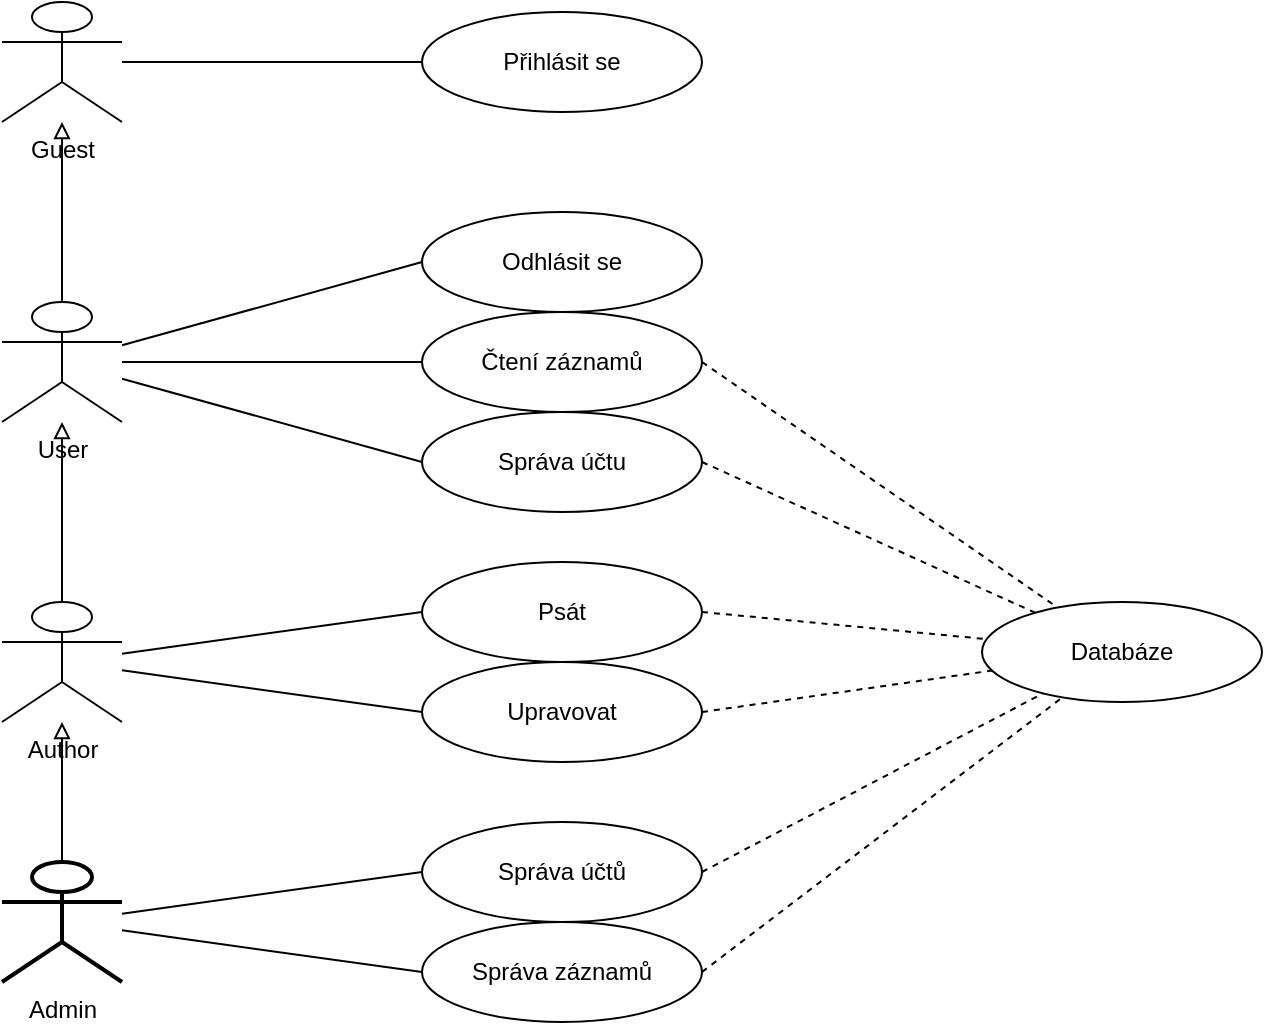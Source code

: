 <mxfile version="20.7.2" type="device" pages="3"><diagram id="jpCcGGQJ03bZTJkrke6i" name="Usecases"><mxGraphModel dx="1050" dy="590" grid="1" gridSize="10" guides="1" tooltips="1" connect="1" arrows="1" fold="1" page="1" pageScale="1" pageWidth="827" pageHeight="1169" math="0" shadow="0"><root><mxCell id="0"/><mxCell id="1" parent="0"/><mxCell id="kP12gKuwvD8cetiCLMX5-19" style="rounded=0;orthogonalLoop=1;jettySize=auto;html=1;entryX=0;entryY=0.5;entryDx=0;entryDy=0;endArrow=none;endFill=0;" parent="1" source="kP12gKuwvD8cetiCLMX5-6" target="kP12gKuwvD8cetiCLMX5-7" edge="1"><mxGeometry relative="1" as="geometry"/></mxCell><mxCell id="kP12gKuwvD8cetiCLMX5-6" value="Guest" style="shape=umlActor;verticalLabelPosition=bottom;verticalAlign=top;html=1;" parent="1" vertex="1"><mxGeometry x="90" y="240" width="60" height="60" as="geometry"/></mxCell><mxCell id="kP12gKuwvD8cetiCLMX5-7" value="Přihlásit se" style="ellipse;whiteSpace=wrap;html=1;" parent="1" vertex="1"><mxGeometry x="300" y="245" width="140" height="50" as="geometry"/></mxCell><mxCell id="kP12gKuwvD8cetiCLMX5-25" style="edgeStyle=none;rounded=0;orthogonalLoop=1;jettySize=auto;html=1;entryX=0;entryY=0.5;entryDx=0;entryDy=0;endArrow=none;endFill=0;" parent="1" source="kP12gKuwvD8cetiCLMX5-21" target="kP12gKuwvD8cetiCLMX5-22" edge="1"><mxGeometry relative="1" as="geometry"/></mxCell><mxCell id="kP12gKuwvD8cetiCLMX5-26" style="edgeStyle=none;rounded=0;orthogonalLoop=1;jettySize=auto;html=1;endArrow=block;endFill=0;" parent="1" source="kP12gKuwvD8cetiCLMX5-21" target="kP12gKuwvD8cetiCLMX5-6" edge="1"><mxGeometry relative="1" as="geometry"/></mxCell><mxCell id="bGdRo18leRilm6j9hi9f-19" style="edgeStyle=none;rounded=0;orthogonalLoop=1;jettySize=auto;html=1;entryX=0;entryY=0.5;entryDx=0;entryDy=0;endArrow=none;endFill=0;" parent="1" source="kP12gKuwvD8cetiCLMX5-21" target="bGdRo18leRilm6j9hi9f-18" edge="1"><mxGeometry relative="1" as="geometry"/></mxCell><mxCell id="bGdRo18leRilm6j9hi9f-24" style="edgeStyle=none;rounded=0;orthogonalLoop=1;jettySize=auto;html=1;entryX=0;entryY=0.5;entryDx=0;entryDy=0;endArrow=none;endFill=0;" parent="1" source="kP12gKuwvD8cetiCLMX5-21" target="bGdRo18leRilm6j9hi9f-20" edge="1"><mxGeometry relative="1" as="geometry"/></mxCell><mxCell id="kP12gKuwvD8cetiCLMX5-21" value="User" style="shape=umlActor;verticalLabelPosition=bottom;verticalAlign=top;html=1;" parent="1" vertex="1"><mxGeometry x="90" y="390" width="60" height="60" as="geometry"/></mxCell><mxCell id="7lwUZP4l0O_jEU4yLnJ1-6" style="edgeStyle=none;rounded=0;orthogonalLoop=1;jettySize=auto;html=1;dashed=1;endArrow=none;endFill=0;exitX=1;exitY=0.5;exitDx=0;exitDy=0;" parent="1" source="kP12gKuwvD8cetiCLMX5-22" target="7lwUZP4l0O_jEU4yLnJ1-1" edge="1"><mxGeometry relative="1" as="geometry"/></mxCell><mxCell id="kP12gKuwvD8cetiCLMX5-22" value="Čtení záznamů" style="ellipse;whiteSpace=wrap;html=1;" parent="1" vertex="1"><mxGeometry x="300" y="395" width="140" height="50" as="geometry"/></mxCell><mxCell id="kP12gKuwvD8cetiCLMX5-29" style="edgeStyle=none;rounded=0;orthogonalLoop=1;jettySize=auto;html=1;entryX=0;entryY=0.5;entryDx=0;entryDy=0;endArrow=none;endFill=0;" parent="1" source="kP12gKuwvD8cetiCLMX5-30" target="kP12gKuwvD8cetiCLMX5-31" edge="1"><mxGeometry relative="1" as="geometry"/></mxCell><mxCell id="kP12gKuwvD8cetiCLMX5-32" style="edgeStyle=none;rounded=0;orthogonalLoop=1;jettySize=auto;html=1;endArrow=block;endFill=0;" parent="1" source="kP12gKuwvD8cetiCLMX5-30" target="kP12gKuwvD8cetiCLMX5-21" edge="1"><mxGeometry relative="1" as="geometry"/></mxCell><mxCell id="bGdRo18leRilm6j9hi9f-28" style="edgeStyle=none;rounded=0;orthogonalLoop=1;jettySize=auto;html=1;entryX=0;entryY=0.5;entryDx=0;entryDy=0;endArrow=none;endFill=0;" parent="1" source="kP12gKuwvD8cetiCLMX5-30" target="bGdRo18leRilm6j9hi9f-25" edge="1"><mxGeometry relative="1" as="geometry"/></mxCell><mxCell id="kP12gKuwvD8cetiCLMX5-30" value="Author" style="shape=umlActor;verticalLabelPosition=bottom;verticalAlign=top;html=1;" parent="1" vertex="1"><mxGeometry x="90" y="540" width="60" height="60" as="geometry"/></mxCell><mxCell id="7lwUZP4l0O_jEU4yLnJ1-8" style="edgeStyle=none;rounded=0;orthogonalLoop=1;jettySize=auto;html=1;dashed=1;endArrow=none;endFill=0;exitX=1;exitY=0.5;exitDx=0;exitDy=0;" parent="1" source="kP12gKuwvD8cetiCLMX5-31" target="7lwUZP4l0O_jEU4yLnJ1-1" edge="1"><mxGeometry relative="1" as="geometry"/></mxCell><mxCell id="kP12gKuwvD8cetiCLMX5-31" value="Psát" style="ellipse;whiteSpace=wrap;html=1;" parent="1" vertex="1"><mxGeometry x="300" y="520" width="140" height="50" as="geometry"/></mxCell><mxCell id="kP12gKuwvD8cetiCLMX5-88" style="edgeStyle=none;rounded=0;orthogonalLoop=1;jettySize=auto;html=1;endArrow=block;endFill=0;startArrow=none;startFill=0;" parent="1" source="kP12gKuwvD8cetiCLMX5-87" target="kP12gKuwvD8cetiCLMX5-30" edge="1"><mxGeometry relative="1" as="geometry"/></mxCell><mxCell id="bGdRo18leRilm6j9hi9f-31" style="edgeStyle=none;rounded=0;orthogonalLoop=1;jettySize=auto;html=1;entryX=0;entryY=0.5;entryDx=0;entryDy=0;endArrow=none;endFill=0;" parent="1" source="kP12gKuwvD8cetiCLMX5-87" target="bGdRo18leRilm6j9hi9f-26" edge="1"><mxGeometry relative="1" as="geometry"/></mxCell><mxCell id="bGdRo18leRilm6j9hi9f-32" style="edgeStyle=none;rounded=0;orthogonalLoop=1;jettySize=auto;html=1;entryX=0;entryY=0.5;entryDx=0;entryDy=0;endArrow=none;endFill=0;" parent="1" source="kP12gKuwvD8cetiCLMX5-87" target="bGdRo18leRilm6j9hi9f-27" edge="1"><mxGeometry relative="1" as="geometry"/></mxCell><mxCell id="kP12gKuwvD8cetiCLMX5-87" value="Admin" style="shape=umlActor;verticalLabelPosition=bottom;verticalAlign=top;html=1;strokeWidth=2;" parent="1" vertex="1"><mxGeometry x="90" y="670" width="60" height="60" as="geometry"/></mxCell><mxCell id="bGdRo18leRilm6j9hi9f-18" value="&lt;div&gt;Odhlásit se&lt;br&gt;&lt;/div&gt;" style="ellipse;whiteSpace=wrap;html=1;" parent="1" vertex="1"><mxGeometry x="300" y="345" width="140" height="50" as="geometry"/></mxCell><mxCell id="7lwUZP4l0O_jEU4yLnJ1-7" style="edgeStyle=none;rounded=0;orthogonalLoop=1;jettySize=auto;html=1;dashed=1;endArrow=none;endFill=0;exitX=1;exitY=0.5;exitDx=0;exitDy=0;" parent="1" source="bGdRo18leRilm6j9hi9f-20" target="7lwUZP4l0O_jEU4yLnJ1-1" edge="1"><mxGeometry relative="1" as="geometry"/></mxCell><mxCell id="bGdRo18leRilm6j9hi9f-20" value="&lt;div&gt;Správa účtu&lt;/div&gt;" style="ellipse;whiteSpace=wrap;html=1;" parent="1" vertex="1"><mxGeometry x="300" y="445" width="140" height="50" as="geometry"/></mxCell><mxCell id="7lwUZP4l0O_jEU4yLnJ1-9" style="edgeStyle=none;rounded=0;orthogonalLoop=1;jettySize=auto;html=1;dashed=1;endArrow=none;endFill=0;exitX=1;exitY=0.5;exitDx=0;exitDy=0;" parent="1" source="bGdRo18leRilm6j9hi9f-25" target="7lwUZP4l0O_jEU4yLnJ1-1" edge="1"><mxGeometry relative="1" as="geometry"/></mxCell><mxCell id="bGdRo18leRilm6j9hi9f-25" value="Upravovat" style="ellipse;whiteSpace=wrap;html=1;" parent="1" vertex="1"><mxGeometry x="300" y="570" width="140" height="50" as="geometry"/></mxCell><mxCell id="7lwUZP4l0O_jEU4yLnJ1-10" style="edgeStyle=none;rounded=0;orthogonalLoop=1;jettySize=auto;html=1;dashed=1;endArrow=none;endFill=0;exitX=1;exitY=0.5;exitDx=0;exitDy=0;" parent="1" source="bGdRo18leRilm6j9hi9f-26" target="7lwUZP4l0O_jEU4yLnJ1-1" edge="1"><mxGeometry relative="1" as="geometry"/></mxCell><mxCell id="bGdRo18leRilm6j9hi9f-26" value="Správa účtů" style="ellipse;whiteSpace=wrap;html=1;" parent="1" vertex="1"><mxGeometry x="300" y="650" width="140" height="50" as="geometry"/></mxCell><mxCell id="7lwUZP4l0O_jEU4yLnJ1-11" style="edgeStyle=none;rounded=0;orthogonalLoop=1;jettySize=auto;html=1;dashed=1;endArrow=none;endFill=0;exitX=1;exitY=0.5;exitDx=0;exitDy=0;" parent="1" source="bGdRo18leRilm6j9hi9f-27" target="7lwUZP4l0O_jEU4yLnJ1-1" edge="1"><mxGeometry relative="1" as="geometry"/></mxCell><mxCell id="bGdRo18leRilm6j9hi9f-27" value="Správa záznamů" style="ellipse;whiteSpace=wrap;html=1;" parent="1" vertex="1"><mxGeometry x="300" y="700" width="140" height="50" as="geometry"/></mxCell><mxCell id="7lwUZP4l0O_jEU4yLnJ1-1" value="&lt;div&gt;Databáze&lt;/div&gt;" style="ellipse;whiteSpace=wrap;html=1;" parent="1" vertex="1"><mxGeometry x="580" y="540" width="140" height="50" as="geometry"/></mxCell></root></mxGraphModel></diagram><diagram id="eERroSIEtQmXo5W9x9GV" name="Classes"><mxGraphModel dx="1235" dy="1863" grid="1" gridSize="10" guides="1" tooltips="1" connect="1" arrows="1" fold="1" page="1" pageScale="1" pageWidth="827" pageHeight="1169" math="0" shadow="0"><root><mxCell id="0"/><mxCell id="1" parent="0"/><mxCell id="mupzjYhVKQQgN4ch3c1v-5" value="Console" style="shape=umlFrame;whiteSpace=wrap;html=1;" parent="1" vertex="1"><mxGeometry x="1060" y="-1150" width="935" height="770" as="geometry"/></mxCell><mxCell id="mupzjYhVKQQgN4ch3c1v-4" value="Core" style="shape=umlFrame;whiteSpace=wrap;html=1;" parent="1" vertex="1"><mxGeometry x="30" y="-1150" width="945" height="850" as="geometry"/></mxCell><mxCell id="nYc9WC7Q9c8SzPAXqe69-1" value="Record" style="swimlane;fontStyle=1;align=center;verticalAlign=top;childLayout=stackLayout;horizontal=1;startSize=26;horizontalStack=0;resizeParent=1;resizeParentMax=0;resizeLast=0;collapsible=1;marginBottom=0;" parent="1" vertex="1"><mxGeometry x="475" y="-1050" width="230" height="144" as="geometry"/></mxCell><mxCell id="nYc9WC7Q9c8SzPAXqe69-2" value="+ string Content&#10;+ string Title&#10;+ DateTime Created&#10;+ DateTime Edited&#10;+ User Author" style="text;strokeColor=none;fillColor=none;align=left;verticalAlign=top;spacingLeft=4;spacingRight=4;overflow=hidden;rotatable=0;points=[[0,0.5],[1,0.5]];portConstraint=eastwest;" parent="nYc9WC7Q9c8SzPAXqe69-1" vertex="1"><mxGeometry y="26" width="230" height="84" as="geometry"/></mxCell><mxCell id="nYc9WC7Q9c8SzPAXqe69-3" value="" style="line;strokeWidth=1;fillColor=none;align=left;verticalAlign=middle;spacingTop=-1;spacingLeft=3;spacingRight=3;rotatable=0;labelPosition=right;points=[];portConstraint=eastwest;strokeColor=inherit;" parent="nYc9WC7Q9c8SzPAXqe69-1" vertex="1"><mxGeometry y="110" width="230" height="8" as="geometry"/></mxCell><mxCell id="nYc9WC7Q9c8SzPAXqe69-4" value="+ void Edit(string obsah, string nadpis)" style="text;strokeColor=none;fillColor=none;align=left;verticalAlign=top;spacingLeft=4;spacingRight=4;overflow=hidden;rotatable=0;points=[[0,0.5],[1,0.5]];portConstraint=eastwest;" parent="nYc9WC7Q9c8SzPAXqe69-1" vertex="1"><mxGeometry y="118" width="230" height="26" as="geometry"/></mxCell><mxCell id="nYc9WC7Q9c8SzPAXqe69-5" style="edgeStyle=orthogonalEdgeStyle;rounded=0;orthogonalLoop=1;jettySize=auto;html=1;dashed=1;endArrow=open;endFill=0;" parent="1" source="nYc9WC7Q9c8SzPAXqe69-6" target="nYc9WC7Q9c8SzPAXqe69-22" edge="1"><mxGeometry relative="1" as="geometry"/></mxCell><mxCell id="nYc9WC7Q9c8SzPAXqe69-6" value="Driver" style="swimlane;fontStyle=1;align=center;verticalAlign=top;childLayout=stackLayout;horizontal=1;startSize=26;horizontalStack=0;resizeParent=1;resizeParentMax=0;resizeLast=0;collapsible=1;marginBottom=0;" parent="1" vertex="1"><mxGeometry x="170" y="-580" width="300" height="220" as="geometry"/></mxCell><mxCell id="nYc9WC7Q9c8SzPAXqe69-7" value="+ Storage Storage&#10;+ User LoggedinUser" style="text;strokeColor=none;fillColor=none;align=left;verticalAlign=top;spacingLeft=4;spacingRight=4;overflow=hidden;rotatable=0;points=[[0,0.5],[1,0.5]];portConstraint=eastwest;" parent="nYc9WC7Q9c8SzPAXqe69-6" vertex="1"><mxGeometry y="26" width="300" height="44" as="geometry"/></mxCell><mxCell id="nYc9WC7Q9c8SzPAXqe69-8" value="" style="line;strokeWidth=1;fillColor=none;align=left;verticalAlign=middle;spacingTop=-1;spacingLeft=3;spacingRight=3;rotatable=0;labelPosition=right;points=[];portConstraint=eastwest;strokeColor=inherit;" parent="nYc9WC7Q9c8SzPAXqe69-6" vertex="1"><mxGeometry y="70" width="300" height="8" as="geometry"/></mxCell><mxCell id="nYc9WC7Q9c8SzPAXqe69-9" value="+ void Run()&#10;+ bool Login(string, string)&#10;+ void Logout()&#10;+ Record CreateRecord(string, string)&#10;+ void RemoveRecord(Record)&#10;+ void UpdateRecord(Record, string, string)&#10;+ User CreateUser(string, string, UserType)&#10;+ void RemoveUser(User)&#10;+ void UpdateUser(User, UserType, string, string)" style="text;strokeColor=none;fillColor=none;align=left;verticalAlign=top;spacingLeft=4;spacingRight=4;overflow=hidden;rotatable=0;points=[[0,0.5],[1,0.5]];portConstraint=eastwest;" parent="nYc9WC7Q9c8SzPAXqe69-6" vertex="1"><mxGeometry y="78" width="300" height="142" as="geometry"/></mxCell><mxCell id="nYc9WC7Q9c8SzPAXqe69-10" style="edgeStyle=orthogonalEdgeStyle;rounded=0;orthogonalLoop=1;jettySize=auto;html=1;endArrow=block;endFill=0;" parent="1" source="nYc9WC7Q9c8SzPAXqe69-11" target="nYc9WC7Q9c8SzPAXqe69-6" edge="1"><mxGeometry relative="1" as="geometry"><Array as="points"><mxPoint x="1090" y="-465"/></Array></mxGeometry></mxCell><mxCell id="mupzjYhVKQQgN4ch3c1v-16" style="edgeStyle=orthogonalEdgeStyle;rounded=0;orthogonalLoop=1;jettySize=auto;html=1;dashed=1;endArrow=open;endFill=0;" parent="1" source="nYc9WC7Q9c8SzPAXqe69-11" target="mupzjYhVKQQgN4ch3c1v-12" edge="1"><mxGeometry relative="1" as="geometry"/></mxCell><mxCell id="nYc9WC7Q9c8SzPAXqe69-11" value="ConsoleDriver" style="swimlane;fontStyle=1;align=center;verticalAlign=top;childLayout=stackLayout;horizontal=1;startSize=26;horizontalStack=0;resizeParent=1;resizeParentMax=0;resizeLast=0;collapsible=1;marginBottom=0;" parent="1" vertex="1"><mxGeometry x="1120" y="-1061" width="160" height="90" as="geometry"/></mxCell><mxCell id="nYc9WC7Q9c8SzPAXqe69-12" value="+ Screen CurentScreen" style="text;strokeColor=none;fillColor=none;align=left;verticalAlign=top;spacingLeft=4;spacingRight=4;overflow=hidden;rotatable=0;points=[[0,0.5],[1,0.5]];portConstraint=eastwest;" parent="nYc9WC7Q9c8SzPAXqe69-11" vertex="1"><mxGeometry y="26" width="160" height="26" as="geometry"/></mxCell><mxCell id="nYc9WC7Q9c8SzPAXqe69-13" value="" style="line;strokeWidth=1;fillColor=none;align=left;verticalAlign=middle;spacingTop=-1;spacingLeft=3;spacingRight=3;rotatable=0;labelPosition=right;points=[];portConstraint=eastwest;strokeColor=inherit;" parent="nYc9WC7Q9c8SzPAXqe69-11" vertex="1"><mxGeometry y="52" width="160" height="8" as="geometry"/></mxCell><mxCell id="nYc9WC7Q9c8SzPAXqe69-14" value="+ void Run()" style="text;strokeColor=none;fillColor=none;align=left;verticalAlign=top;spacingLeft=4;spacingRight=4;overflow=hidden;rotatable=0;points=[[0,0.5],[1,0.5]];portConstraint=eastwest;" parent="nYc9WC7Q9c8SzPAXqe69-11" vertex="1"><mxGeometry y="60" width="160" height="30" as="geometry"/></mxCell><mxCell id="nYc9WC7Q9c8SzPAXqe69-15" style="edgeStyle=orthogonalEdgeStyle;rounded=0;orthogonalLoop=1;jettySize=auto;html=1;dashed=1;endArrow=open;endFill=0;" parent="1" source="nYc9WC7Q9c8SzPAXqe69-16" target="nYc9WC7Q9c8SzPAXqe69-31" edge="1"><mxGeometry relative="1" as="geometry"/></mxCell><mxCell id="nYc9WC7Q9c8SzPAXqe69-16" value="User" style="swimlane;fontStyle=1;align=center;verticalAlign=top;childLayout=stackLayout;horizontal=1;startSize=26;horizontalStack=0;resizeParent=1;resizeParentMax=0;resizeLast=0;collapsible=1;marginBottom=0;" parent="1" vertex="1"><mxGeometry x="265" y="-1039" width="160" height="114" as="geometry"/></mxCell><mxCell id="nYc9WC7Q9c8SzPAXqe69-17" value="+ UserType Type&#10;+ string Username&#10;+ string Password" style="text;strokeColor=none;fillColor=none;align=left;verticalAlign=top;spacingLeft=4;spacingRight=4;overflow=hidden;rotatable=0;points=[[0,0.5],[1,0.5]];portConstraint=eastwest;" parent="nYc9WC7Q9c8SzPAXqe69-16" vertex="1"><mxGeometry y="26" width="160" height="54" as="geometry"/></mxCell><mxCell id="nYc9WC7Q9c8SzPAXqe69-18" value="" style="line;strokeWidth=1;fillColor=none;align=left;verticalAlign=middle;spacingTop=-1;spacingLeft=3;spacingRight=3;rotatable=0;labelPosition=right;points=[];portConstraint=eastwest;strokeColor=inherit;" parent="nYc9WC7Q9c8SzPAXqe69-16" vertex="1"><mxGeometry y="80" width="160" height="8" as="geometry"/></mxCell><mxCell id="nYc9WC7Q9c8SzPAXqe69-19" value="+ asd" style="text;strokeColor=none;fillColor=none;align=left;verticalAlign=top;spacingLeft=4;spacingRight=4;overflow=hidden;rotatable=0;points=[[0,0.5],[1,0.5]];portConstraint=eastwest;" parent="nYc9WC7Q9c8SzPAXqe69-16" vertex="1"><mxGeometry y="88" width="160" height="26" as="geometry"/></mxCell><mxCell id="nYc9WC7Q9c8SzPAXqe69-20" style="edgeStyle=orthogonalEdgeStyle;rounded=0;orthogonalLoop=1;jettySize=auto;html=1;endArrow=open;endFill=0;dashed=1;" parent="1" source="nYc9WC7Q9c8SzPAXqe69-22" target="nYc9WC7Q9c8SzPAXqe69-16" edge="1"><mxGeometry relative="1" as="geometry"/></mxCell><mxCell id="nYc9WC7Q9c8SzPAXqe69-21" style="edgeStyle=orthogonalEdgeStyle;rounded=0;orthogonalLoop=1;jettySize=auto;html=1;dashed=1;endArrow=open;endFill=0;" parent="1" source="nYc9WC7Q9c8SzPAXqe69-22" target="nYc9WC7Q9c8SzPAXqe69-1" edge="1"><mxGeometry relative="1" as="geometry"/></mxCell><mxCell id="nYc9WC7Q9c8SzPAXqe69-22" value="Storage" style="swimlane;fontStyle=1;align=center;verticalAlign=top;childLayout=stackLayout;horizontal=1;startSize=26;horizontalStack=0;resizeParent=1;resizeParentMax=0;resizeLast=0;collapsible=1;marginBottom=0;" parent="1" vertex="1"><mxGeometry x="465" y="-860" width="250" height="210" as="geometry"/></mxCell><mxCell id="nYc9WC7Q9c8SzPAXqe69-23" value="+ ReadOnlyCollection&lt;User&gt; Users&#10;+ ReadOnlyCollection&lt;Record&gt; Records&#10;- List&lt;Users&gt; users&#10;- List&lt;Record&gt; records" style="text;strokeColor=none;fillColor=none;align=left;verticalAlign=top;spacingLeft=4;spacingRight=4;overflow=hidden;rotatable=0;points=[[0,0.5],[1,0.5]];portConstraint=eastwest;" parent="nYc9WC7Q9c8SzPAXqe69-22" vertex="1"><mxGeometry y="26" width="250" height="64" as="geometry"/></mxCell><mxCell id="nYc9WC7Q9c8SzPAXqe69-24" value="" style="line;strokeWidth=1;fillColor=none;align=left;verticalAlign=middle;spacingTop=-1;spacingLeft=3;spacingRight=3;rotatable=0;labelPosition=right;points=[];portConstraint=eastwest;strokeColor=inherit;" parent="nYc9WC7Q9c8SzPAXqe69-22" vertex="1"><mxGeometry y="90" width="250" height="8" as="geometry"/></mxCell><mxCell id="nYc9WC7Q9c8SzPAXqe69-25" value="+ void AddRecord(Record)&#10;+ void RemoveRecord(Record)&#10;+ void AddUser(User)&#10;+ void RemoveUser(User)&#10;+ void Save()&#10;+ void Load()" style="text;strokeColor=none;fillColor=none;align=left;verticalAlign=top;spacingLeft=4;spacingRight=4;overflow=hidden;rotatable=0;points=[[0,0.5],[1,0.5]];portConstraint=eastwest;" parent="nYc9WC7Q9c8SzPAXqe69-22" vertex="1"><mxGeometry y="98" width="250" height="112" as="geometry"/></mxCell><mxCell id="nYc9WC7Q9c8SzPAXqe69-26" style="edgeStyle=orthogonalEdgeStyle;rounded=0;orthogonalLoop=1;jettySize=auto;html=1;endArrow=block;endFill=0;" parent="1" source="nYc9WC7Q9c8SzPAXqe69-27" target="nYc9WC7Q9c8SzPAXqe69-22" edge="1"><mxGeometry relative="1" as="geometry"/></mxCell><mxCell id="nYc9WC7Q9c8SzPAXqe69-27" value="FileSystemStorage" style="swimlane;fontStyle=1;align=center;verticalAlign=top;childLayout=stackLayout;horizontal=1;startSize=26;horizontalStack=0;resizeParent=1;resizeParentMax=0;resizeLast=0;collapsible=1;marginBottom=0;" parent="1" vertex="1"><mxGeometry x="780" y="-805" width="160" height="100" as="geometry"/></mxCell><mxCell id="nYc9WC7Q9c8SzPAXqe69-28" value="+ string Directory" style="text;strokeColor=none;fillColor=none;align=left;verticalAlign=top;spacingLeft=4;spacingRight=4;overflow=hidden;rotatable=0;points=[[0,0.5],[1,0.5]];portConstraint=eastwest;" parent="nYc9WC7Q9c8SzPAXqe69-27" vertex="1"><mxGeometry y="26" width="160" height="26" as="geometry"/></mxCell><mxCell id="nYc9WC7Q9c8SzPAXqe69-29" value="" style="line;strokeWidth=1;fillColor=none;align=left;verticalAlign=middle;spacingTop=-1;spacingLeft=3;spacingRight=3;rotatable=0;labelPosition=right;points=[];portConstraint=eastwest;strokeColor=inherit;" parent="nYc9WC7Q9c8SzPAXqe69-27" vertex="1"><mxGeometry y="52" width="160" height="8" as="geometry"/></mxCell><mxCell id="nYc9WC7Q9c8SzPAXqe69-30" value="+ void Save()&#10;+ void Load()" style="text;strokeColor=none;fillColor=none;align=left;verticalAlign=top;spacingLeft=4;spacingRight=4;overflow=hidden;rotatable=0;points=[[0,0.5],[1,0.5]];portConstraint=eastwest;" parent="nYc9WC7Q9c8SzPAXqe69-27" vertex="1"><mxGeometry y="60" width="160" height="40" as="geometry"/></mxCell><mxCell id="nYc9WC7Q9c8SzPAXqe69-31" value="«enum»&amp;nbsp;&lt;b style=&quot;border-color: var(--border-color);&quot;&gt;UserType&lt;/b&gt;" style="html=1;" parent="1" vertex="1"><mxGeometry x="70" y="-1106" width="145" height="60" as="geometry"/></mxCell><mxCell id="nYc9WC7Q9c8SzPAXqe69-32" style="edgeStyle=orthogonalEdgeStyle;rounded=0;orthogonalLoop=1;jettySize=auto;html=1;dashed=1;endArrow=open;endFill=0;" parent="1" source="nYc9WC7Q9c8SzPAXqe69-2" target="nYc9WC7Q9c8SzPAXqe69-16" edge="1"><mxGeometry relative="1" as="geometry"/></mxCell><mxCell id="mupzjYhVKQQgN4ch3c1v-12" value="Screen" style="swimlane;fontStyle=1;align=center;verticalAlign=top;childLayout=stackLayout;horizontal=1;startSize=26;horizontalStack=0;resizeParent=1;resizeParentMax=0;resizeLast=0;collapsible=1;marginBottom=0;" parent="1" vertex="1"><mxGeometry x="1330" y="-1046" width="160" height="60" as="geometry"/></mxCell><mxCell id="mupzjYhVKQQgN4ch3c1v-14" value="" style="line;strokeWidth=1;fillColor=none;align=left;verticalAlign=middle;spacingTop=-1;spacingLeft=3;spacingRight=3;rotatable=0;labelPosition=right;points=[];portConstraint=eastwest;strokeColor=inherit;" parent="mupzjYhVKQQgN4ch3c1v-12" vertex="1"><mxGeometry y="26" width="160" height="8" as="geometry"/></mxCell><mxCell id="mupzjYhVKQQgN4ch3c1v-15" value="+ Draw()" style="text;strokeColor=none;fillColor=none;align=left;verticalAlign=top;spacingLeft=4;spacingRight=4;overflow=hidden;rotatable=0;points=[[0,0.5],[1,0.5]];portConstraint=eastwest;" parent="mupzjYhVKQQgN4ch3c1v-12" vertex="1"><mxGeometry y="34" width="160" height="26" as="geometry"/></mxCell><mxCell id="mupzjYhVKQQgN4ch3c1v-41" style="edgeStyle=orthogonalEdgeStyle;rounded=0;orthogonalLoop=1;jettySize=auto;html=1;endArrow=block;endFill=0;" parent="1" source="mupzjYhVKQQgN4ch3c1v-17" target="mupzjYhVKQQgN4ch3c1v-12" edge="1"><mxGeometry relative="1" as="geometry"/></mxCell><mxCell id="mupzjYhVKQQgN4ch3c1v-17" value="ListUsersScreen" style="swimlane;fontStyle=1;align=center;verticalAlign=top;childLayout=stackLayout;horizontal=1;startSize=26;horizontalStack=0;resizeParent=1;resizeParentMax=0;resizeLast=0;collapsible=1;marginBottom=0;" parent="1" vertex="1"><mxGeometry x="1560" y="-892" width="160" height="34" as="geometry"/></mxCell><mxCell id="mupzjYhVKQQgN4ch3c1v-19" value="" style="line;strokeWidth=1;fillColor=none;align=left;verticalAlign=middle;spacingTop=-1;spacingLeft=3;spacingRight=3;rotatable=0;labelPosition=right;points=[];portConstraint=eastwest;strokeColor=inherit;" parent="mupzjYhVKQQgN4ch3c1v-17" vertex="1"><mxGeometry y="26" width="160" height="8" as="geometry"/></mxCell><mxCell id="mupzjYhVKQQgN4ch3c1v-43" style="edgeStyle=orthogonalEdgeStyle;rounded=0;orthogonalLoop=1;jettySize=auto;html=1;endArrow=block;endFill=0;" parent="1" source="mupzjYhVKQQgN4ch3c1v-23" target="mupzjYhVKQQgN4ch3c1v-12" edge="1"><mxGeometry relative="1" as="geometry"/></mxCell><mxCell id="mupzjYhVKQQgN4ch3c1v-23" value="AddUserScreen" style="swimlane;fontStyle=1;align=center;verticalAlign=top;childLayout=stackLayout;horizontal=1;startSize=26;horizontalStack=0;resizeParent=1;resizeParentMax=0;resizeLast=0;collapsible=1;marginBottom=0;" parent="1" vertex="1"><mxGeometry x="1560" y="-808" width="160" height="34" as="geometry"/></mxCell><mxCell id="mupzjYhVKQQgN4ch3c1v-24" value="" style="line;strokeWidth=1;fillColor=none;align=left;verticalAlign=middle;spacingTop=-1;spacingLeft=3;spacingRight=3;rotatable=0;labelPosition=right;points=[];portConstraint=eastwest;strokeColor=inherit;" parent="mupzjYhVKQQgN4ch3c1v-23" vertex="1"><mxGeometry y="26" width="160" height="8" as="geometry"/></mxCell><mxCell id="mupzjYhVKQQgN4ch3c1v-44" style="edgeStyle=orthogonalEdgeStyle;rounded=0;orthogonalLoop=1;jettySize=auto;html=1;endArrow=block;endFill=0;" parent="1" source="mupzjYhVKQQgN4ch3c1v-25" target="mupzjYhVKQQgN4ch3c1v-12" edge="1"><mxGeometry relative="1" as="geometry"/></mxCell><mxCell id="mupzjYhVKQQgN4ch3c1v-25" value="RemoveUserScreen" style="swimlane;fontStyle=1;align=center;verticalAlign=top;childLayout=stackLayout;horizontal=1;startSize=26;horizontalStack=0;resizeParent=1;resizeParentMax=0;resizeLast=0;collapsible=1;marginBottom=0;" parent="1" vertex="1"><mxGeometry x="1560" y="-763" width="160" height="34" as="geometry"/></mxCell><mxCell id="mupzjYhVKQQgN4ch3c1v-26" value="" style="line;strokeWidth=1;fillColor=none;align=left;verticalAlign=middle;spacingTop=-1;spacingLeft=3;spacingRight=3;rotatable=0;labelPosition=right;points=[];portConstraint=eastwest;strokeColor=inherit;" parent="mupzjYhVKQQgN4ch3c1v-25" vertex="1"><mxGeometry y="26" width="160" height="8" as="geometry"/></mxCell><mxCell id="mupzjYhVKQQgN4ch3c1v-42" style="edgeStyle=orthogonalEdgeStyle;rounded=0;orthogonalLoop=1;jettySize=auto;html=1;endArrow=block;endFill=0;" parent="1" source="mupzjYhVKQQgN4ch3c1v-21" target="mupzjYhVKQQgN4ch3c1v-12" edge="1"><mxGeometry relative="1" as="geometry"/></mxCell><mxCell id="mupzjYhVKQQgN4ch3c1v-21" value="ListRecordsScreen" style="swimlane;fontStyle=1;align=center;verticalAlign=top;childLayout=stackLayout;horizontal=1;startSize=26;horizontalStack=0;resizeParent=1;resizeParentMax=0;resizeLast=0;collapsible=1;marginBottom=0;" parent="1" vertex="1"><mxGeometry x="1560" y="-850" width="160" height="34" as="geometry"/></mxCell><mxCell id="mupzjYhVKQQgN4ch3c1v-22" value="" style="line;strokeWidth=1;fillColor=none;align=left;verticalAlign=middle;spacingTop=-1;spacingLeft=3;spacingRight=3;rotatable=0;labelPosition=right;points=[];portConstraint=eastwest;strokeColor=inherit;" parent="mupzjYhVKQQgN4ch3c1v-21" vertex="1"><mxGeometry y="26" width="160" height="8" as="geometry"/></mxCell><mxCell id="mupzjYhVKQQgN4ch3c1v-45" style="edgeStyle=orthogonalEdgeStyle;rounded=0;orthogonalLoop=1;jettySize=auto;html=1;endArrow=block;endFill=0;" parent="1" source="mupzjYhVKQQgN4ch3c1v-27" target="mupzjYhVKQQgN4ch3c1v-12" edge="1"><mxGeometry relative="1" as="geometry"/></mxCell><mxCell id="mupzjYhVKQQgN4ch3c1v-27" value="EditUserScreen" style="swimlane;fontStyle=1;align=center;verticalAlign=top;childLayout=stackLayout;horizontal=1;startSize=26;horizontalStack=0;resizeParent=1;resizeParentMax=0;resizeLast=0;collapsible=1;marginBottom=0;" parent="1" vertex="1"><mxGeometry x="1560" y="-717" width="160" height="34" as="geometry"/></mxCell><mxCell id="mupzjYhVKQQgN4ch3c1v-28" value="" style="line;strokeWidth=1;fillColor=none;align=left;verticalAlign=middle;spacingTop=-1;spacingLeft=3;spacingRight=3;rotatable=0;labelPosition=right;points=[];portConstraint=eastwest;strokeColor=inherit;" parent="mupzjYhVKQQgN4ch3c1v-27" vertex="1"><mxGeometry y="26" width="160" height="8" as="geometry"/></mxCell><mxCell id="mupzjYhVKQQgN4ch3c1v-46" style="edgeStyle=orthogonalEdgeStyle;rounded=0;orthogonalLoop=1;jettySize=auto;html=1;endArrow=block;endFill=0;" parent="1" source="mupzjYhVKQQgN4ch3c1v-29" target="mupzjYhVKQQgN4ch3c1v-12" edge="1"><mxGeometry relative="1" as="geometry"/></mxCell><mxCell id="mupzjYhVKQQgN4ch3c1v-29" value="AddRecordScreen" style="swimlane;fontStyle=1;align=center;verticalAlign=top;childLayout=stackLayout;horizontal=1;startSize=26;horizontalStack=0;resizeParent=1;resizeParentMax=0;resizeLast=0;collapsible=1;marginBottom=0;" parent="1" vertex="1"><mxGeometry x="1560" y="-678" width="160" height="34" as="geometry"/></mxCell><mxCell id="mupzjYhVKQQgN4ch3c1v-30" value="" style="line;strokeWidth=1;fillColor=none;align=left;verticalAlign=middle;spacingTop=-1;spacingLeft=3;spacingRight=3;rotatable=0;labelPosition=right;points=[];portConstraint=eastwest;strokeColor=inherit;" parent="mupzjYhVKQQgN4ch3c1v-29" vertex="1"><mxGeometry y="26" width="160" height="8" as="geometry"/></mxCell><mxCell id="mupzjYhVKQQgN4ch3c1v-47" style="edgeStyle=orthogonalEdgeStyle;rounded=0;orthogonalLoop=1;jettySize=auto;html=1;endArrow=block;endFill=0;" parent="1" source="mupzjYhVKQQgN4ch3c1v-31" target="mupzjYhVKQQgN4ch3c1v-12" edge="1"><mxGeometry relative="1" as="geometry"/></mxCell><mxCell id="mupzjYhVKQQgN4ch3c1v-31" value="RemoveRecordScreen" style="swimlane;fontStyle=1;align=center;verticalAlign=top;childLayout=stackLayout;horizontal=1;startSize=26;horizontalStack=0;resizeParent=1;resizeParentMax=0;resizeLast=0;collapsible=1;marginBottom=0;" parent="1" vertex="1"><mxGeometry x="1560" y="-633" width="160" height="34" as="geometry"/></mxCell><mxCell id="mupzjYhVKQQgN4ch3c1v-32" value="" style="line;strokeWidth=1;fillColor=none;align=left;verticalAlign=middle;spacingTop=-1;spacingLeft=3;spacingRight=3;rotatable=0;labelPosition=right;points=[];portConstraint=eastwest;strokeColor=inherit;" parent="mupzjYhVKQQgN4ch3c1v-31" vertex="1"><mxGeometry y="26" width="160" height="8" as="geometry"/></mxCell><mxCell id="mupzjYhVKQQgN4ch3c1v-48" style="edgeStyle=orthogonalEdgeStyle;rounded=0;orthogonalLoop=1;jettySize=auto;html=1;endArrow=block;endFill=0;" parent="1" source="mupzjYhVKQQgN4ch3c1v-33" target="mupzjYhVKQQgN4ch3c1v-12" edge="1"><mxGeometry relative="1" as="geometry"/></mxCell><mxCell id="mupzjYhVKQQgN4ch3c1v-33" value="EditRecordScreen" style="swimlane;fontStyle=1;align=center;verticalAlign=top;childLayout=stackLayout;horizontal=1;startSize=26;horizontalStack=0;resizeParent=1;resizeParentMax=0;resizeLast=0;collapsible=1;marginBottom=0;" parent="1" vertex="1"><mxGeometry x="1560" y="-587" width="160" height="34" as="geometry"/></mxCell><mxCell id="mupzjYhVKQQgN4ch3c1v-34" value="" style="line;strokeWidth=1;fillColor=none;align=left;verticalAlign=middle;spacingTop=-1;spacingLeft=3;spacingRight=3;rotatable=0;labelPosition=right;points=[];portConstraint=eastwest;strokeColor=inherit;" parent="mupzjYhVKQQgN4ch3c1v-33" vertex="1"><mxGeometry y="26" width="160" height="8" as="geometry"/></mxCell><mxCell id="mupzjYhVKQQgN4ch3c1v-49" style="edgeStyle=orthogonalEdgeStyle;rounded=0;orthogonalLoop=1;jettySize=auto;html=1;endArrow=block;endFill=0;" parent="1" source="mupzjYhVKQQgN4ch3c1v-36" target="mupzjYhVKQQgN4ch3c1v-12" edge="1"><mxGeometry relative="1" as="geometry"/></mxCell><mxCell id="mupzjYhVKQQgN4ch3c1v-36" value="ShowUserScreen" style="swimlane;fontStyle=1;align=center;verticalAlign=top;childLayout=stackLayout;horizontal=1;startSize=26;horizontalStack=0;resizeParent=1;resizeParentMax=0;resizeLast=0;collapsible=1;marginBottom=0;" parent="1" vertex="1"><mxGeometry x="1560" y="-540" width="160" height="34" as="geometry"/></mxCell><mxCell id="mupzjYhVKQQgN4ch3c1v-37" value="" style="line;strokeWidth=1;fillColor=none;align=left;verticalAlign=middle;spacingTop=-1;spacingLeft=3;spacingRight=3;rotatable=0;labelPosition=right;points=[];portConstraint=eastwest;strokeColor=inherit;" parent="mupzjYhVKQQgN4ch3c1v-36" vertex="1"><mxGeometry y="26" width="160" height="8" as="geometry"/></mxCell><mxCell id="mupzjYhVKQQgN4ch3c1v-50" style="edgeStyle=orthogonalEdgeStyle;rounded=0;orthogonalLoop=1;jettySize=auto;html=1;endArrow=block;endFill=0;" parent="1" source="mupzjYhVKQQgN4ch3c1v-38" target="mupzjYhVKQQgN4ch3c1v-12" edge="1"><mxGeometry relative="1" as="geometry"/></mxCell><mxCell id="mupzjYhVKQQgN4ch3c1v-38" value="ShowRecordScreen" style="swimlane;fontStyle=1;align=center;verticalAlign=top;childLayout=stackLayout;horizontal=1;startSize=26;horizontalStack=0;resizeParent=1;resizeParentMax=0;resizeLast=0;collapsible=1;marginBottom=0;" parent="1" vertex="1"><mxGeometry x="1560" y="-497" width="160" height="34" as="geometry"/></mxCell><mxCell id="mupzjYhVKQQgN4ch3c1v-39" value="" style="line;strokeWidth=1;fillColor=none;align=left;verticalAlign=middle;spacingTop=-1;spacingLeft=3;spacingRight=3;rotatable=0;labelPosition=right;points=[];portConstraint=eastwest;strokeColor=inherit;" parent="mupzjYhVKQQgN4ch3c1v-38" vertex="1"><mxGeometry y="26" width="160" height="8" as="geometry"/></mxCell><mxCell id="mupzjYhVKQQgN4ch3c1v-57" style="edgeStyle=orthogonalEdgeStyle;rounded=0;orthogonalLoop=1;jettySize=auto;html=1;endArrow=block;endFill=0;" parent="1" source="mupzjYhVKQQgN4ch3c1v-52" target="mupzjYhVKQQgN4ch3c1v-12" edge="1"><mxGeometry relative="1" as="geometry"/></mxCell><mxCell id="mupzjYhVKQQgN4ch3c1v-52" value="LogoutScreen" style="swimlane;fontStyle=1;align=center;verticalAlign=top;childLayout=stackLayout;horizontal=1;startSize=26;horizontalStack=0;resizeParent=1;resizeParentMax=0;resizeLast=0;collapsible=1;marginBottom=0;" parent="1" vertex="1"><mxGeometry x="1560" y="-931" width="160" height="34" as="geometry"/></mxCell><mxCell id="mupzjYhVKQQgN4ch3c1v-53" value="" style="line;strokeWidth=1;fillColor=none;align=left;verticalAlign=middle;spacingTop=-1;spacingLeft=3;spacingRight=3;rotatable=0;labelPosition=right;points=[];portConstraint=eastwest;strokeColor=inherit;" parent="mupzjYhVKQQgN4ch3c1v-52" vertex="1"><mxGeometry y="26" width="160" height="8" as="geometry"/></mxCell><mxCell id="mupzjYhVKQQgN4ch3c1v-56" style="edgeStyle=orthogonalEdgeStyle;rounded=0;orthogonalLoop=1;jettySize=auto;html=1;endArrow=block;endFill=0;" parent="1" source="mupzjYhVKQQgN4ch3c1v-54" target="mupzjYhVKQQgN4ch3c1v-12" edge="1"><mxGeometry relative="1" as="geometry"/></mxCell><mxCell id="mupzjYhVKQQgN4ch3c1v-54" value="LoginScreen" style="swimlane;fontStyle=1;align=center;verticalAlign=top;childLayout=stackLayout;horizontal=1;startSize=26;horizontalStack=0;resizeParent=1;resizeParentMax=0;resizeLast=0;collapsible=1;marginBottom=0;" parent="1" vertex="1"><mxGeometry x="1560" y="-971" width="160" height="34" as="geometry"/></mxCell><mxCell id="mupzjYhVKQQgN4ch3c1v-55" value="" style="line;strokeWidth=1;fillColor=none;align=left;verticalAlign=middle;spacingTop=-1;spacingLeft=3;spacingRight=3;rotatable=0;labelPosition=right;points=[];portConstraint=eastwest;strokeColor=inherit;" parent="mupzjYhVKQQgN4ch3c1v-54" vertex="1"><mxGeometry y="26" width="160" height="8" as="geometry"/></mxCell></root></mxGraphModel></diagram><diagram id="cUuPgvMTvGmq1XTN1n9-" name="Activity"><mxGraphModel dx="600" dy="337" grid="1" gridSize="10" guides="1" tooltips="1" connect="1" arrows="1" fold="1" page="1" pageScale="1" pageWidth="827" pageHeight="1169" math="0" shadow="0"><root><mxCell id="0"/><mxCell id="1" parent="0"/><mxCell id="iXDaFLxxrmyM3ZtK1IDb-3" value="Tvorba Uživatele" style="shape=table;startSize=30;container=1;collapsible=0;childLayout=tableLayout;fontStyle=1;align=center;" vertex="1" parent="1"><mxGeometry x="4" y="5" width="820" height="885" as="geometry"/></mxCell><mxCell id="iXDaFLxxrmyM3ZtK1IDb-4" value="" style="shape=tableRow;horizontal=0;startSize=0;swimlaneHead=0;swimlaneBody=0;top=0;left=0;bottom=0;right=0;collapsible=0;dropTarget=0;fillColor=none;points=[[0,0.5],[1,0.5]];portConstraint=eastwest;" vertex="1" parent="iXDaFLxxrmyM3ZtK1IDb-3"><mxGeometry y="30" width="820" height="855" as="geometry"/></mxCell><mxCell id="iXDaFLxxrmyM3ZtK1IDb-5" value="" style="shape=partialRectangle;html=1;whiteSpace=wrap;connectable=0;fillColor=none;top=0;left=0;bottom=0;right=0;overflow=hidden;" vertex="1" parent="iXDaFLxxrmyM3ZtK1IDb-4"><mxGeometry width="412" height="855" as="geometry"><mxRectangle width="412" height="855" as="alternateBounds"/></mxGeometry></mxCell><mxCell id="iXDaFLxxrmyM3ZtK1IDb-6" value="" style="shape=partialRectangle;html=1;whiteSpace=wrap;connectable=0;fillColor=none;top=0;left=0;bottom=0;right=0;overflow=hidden;" vertex="1" parent="iXDaFLxxrmyM3ZtK1IDb-4"><mxGeometry x="412" width="408" height="855" as="geometry"><mxRectangle width="408" height="855" as="alternateBounds"/></mxGeometry></mxCell><mxCell id="iXDaFLxxrmyM3ZtK1IDb-20" value="Uživatel" style="text;html=1;strokeColor=none;fillColor=none;align=center;verticalAlign=middle;whiteSpace=wrap;rounded=0;" vertex="1" parent="1"><mxGeometry x="170" y="40" width="60" height="30" as="geometry"/></mxCell><mxCell id="iXDaFLxxrmyM3ZtK1IDb-24" value="Systém" style="text;html=1;strokeColor=none;fillColor=none;align=center;verticalAlign=middle;whiteSpace=wrap;rounded=0;" vertex="1" parent="1"><mxGeometry x="600" y="40" width="60" height="30" as="geometry"/></mxCell><mxCell id="iXDaFLxxrmyM3ZtK1IDb-25" value="" style="ellipse;html=1;shape=startState;fillColor=#000000;strokeColor=#ff0000;" vertex="1" parent="1"><mxGeometry x="615" y="80" width="30" height="30" as="geometry"/></mxCell><mxCell id="iXDaFLxxrmyM3ZtK1IDb-26" value="" style="edgeStyle=orthogonalEdgeStyle;html=1;verticalAlign=bottom;endArrow=open;endSize=8;strokeColor=#ff0000;rounded=0;" edge="1" source="iXDaFLxxrmyM3ZtK1IDb-25" parent="1" target="iXDaFLxxrmyM3ZtK1IDb-28"><mxGeometry relative="1" as="geometry"><mxPoint x="630" y="140" as="targetPoint"/></mxGeometry></mxCell><mxCell id="iXDaFLxxrmyM3ZtK1IDb-30" style="edgeStyle=orthogonalEdgeStyle;rounded=0;orthogonalLoop=1;jettySize=auto;html=1;" edge="1" parent="1" source="iXDaFLxxrmyM3ZtK1IDb-28" target="iXDaFLxxrmyM3ZtK1IDb-29"><mxGeometry relative="1" as="geometry"/></mxCell><mxCell id="iXDaFLxxrmyM3ZtK1IDb-28" value="Zobrazí dialog pro zadání atributů uživatele" style="html=1;rounded=1;" vertex="1" parent="1"><mxGeometry x="500" y="150" width="260" height="50" as="geometry"/></mxCell><mxCell id="iXDaFLxxrmyM3ZtK1IDb-33" style="edgeStyle=orthogonalEdgeStyle;rounded=0;orthogonalLoop=1;jettySize=auto;html=1;" edge="1" parent="1" source="iXDaFLxxrmyM3ZtK1IDb-29" target="iXDaFLxxrmyM3ZtK1IDb-31"><mxGeometry relative="1" as="geometry"><Array as="points"><mxPoint x="220" y="240"/><mxPoint x="630" y="240"/></Array></mxGeometry></mxCell><mxCell id="iXDaFLxxrmyM3ZtK1IDb-29" value="Uživatel vyplní potřebná pole" style="html=1;rounded=1;" vertex="1" parent="1"><mxGeometry x="90" y="150" width="260" height="50" as="geometry"/></mxCell><mxCell id="iXDaFLxxrmyM3ZtK1IDb-34" style="edgeStyle=orthogonalEdgeStyle;rounded=0;orthogonalLoop=1;jettySize=auto;html=1;entryX=1;entryY=0.5;entryDx=0;entryDy=0;" edge="1" parent="1" source="iXDaFLxxrmyM3ZtK1IDb-31" target="iXDaFLxxrmyM3ZtK1IDb-28"><mxGeometry relative="1" as="geometry"><Array as="points"><mxPoint x="780" y="330"/><mxPoint x="780" y="175"/></Array></mxGeometry></mxCell><mxCell id="iXDaFLxxrmyM3ZtK1IDb-36" value="[informace nesplňují kritéria]" style="edgeLabel;html=1;align=center;verticalAlign=middle;resizable=0;points=[];" vertex="1" connectable="0" parent="iXDaFLxxrmyM3ZtK1IDb-34"><mxGeometry x="-0.819" relative="1" as="geometry"><mxPoint x="14" y="-40" as="offset"/></mxGeometry></mxCell><mxCell id="iXDaFLxxrmyM3ZtK1IDb-39" style="edgeStyle=orthogonalEdgeStyle;rounded=0;orthogonalLoop=1;jettySize=auto;html=1;" edge="1" parent="1" source="iXDaFLxxrmyM3ZtK1IDb-31" target="iXDaFLxxrmyM3ZtK1IDb-38"><mxGeometry relative="1" as="geometry"/></mxCell><mxCell id="iXDaFLxxrmyM3ZtK1IDb-40" value="[informace splňují kritéria]" style="edgeLabel;html=1;align=center;verticalAlign=middle;resizable=0;points=[];" vertex="1" connectable="0" parent="iXDaFLxxrmyM3ZtK1IDb-39"><mxGeometry x="-0.262" y="-1" relative="1" as="geometry"><mxPoint x="-85" y="-31" as="offset"/></mxGeometry></mxCell><mxCell id="iXDaFLxxrmyM3ZtK1IDb-31" value="" style="rhombus;whiteSpace=wrap;html=1;rounded=0;" vertex="1" parent="1"><mxGeometry x="590" y="290" width="80" height="80" as="geometry"/></mxCell><mxCell id="iXDaFLxxrmyM3ZtK1IDb-44" style="edgeStyle=orthogonalEdgeStyle;rounded=0;orthogonalLoop=1;jettySize=auto;html=1;" edge="1" parent="1" source="iXDaFLxxrmyM3ZtK1IDb-38" target="iXDaFLxxrmyM3ZtK1IDb-43"><mxGeometry relative="1" as="geometry"/></mxCell><mxCell id="iXDaFLxxrmyM3ZtK1IDb-50" value="[uživatel již existuje]" style="edgeLabel;html=1;align=center;verticalAlign=middle;resizable=0;points=[];" vertex="1" connectable="0" parent="iXDaFLxxrmyM3ZtK1IDb-44"><mxGeometry x="0.278" relative="1" as="geometry"><mxPoint x="28" y="-20" as="offset"/></mxGeometry></mxCell><mxCell id="iXDaFLxxrmyM3ZtK1IDb-53" style="edgeStyle=orthogonalEdgeStyle;rounded=0;orthogonalLoop=1;jettySize=auto;html=1;" edge="1" parent="1" source="iXDaFLxxrmyM3ZtK1IDb-38" target="iXDaFLxxrmyM3ZtK1IDb-51"><mxGeometry relative="1" as="geometry"/></mxCell><mxCell id="iXDaFLxxrmyM3ZtK1IDb-61" value="[uživatel ještě nexistuje]" style="edgeLabel;html=1;align=center;verticalAlign=middle;resizable=0;points=[];" vertex="1" connectable="0" parent="iXDaFLxxrmyM3ZtK1IDb-53"><mxGeometry x="0.115" y="-2" relative="1" as="geometry"><mxPoint x="29" y="12" as="offset"/></mxGeometry></mxCell><mxCell id="iXDaFLxxrmyM3ZtK1IDb-38" value="" style="rhombus;whiteSpace=wrap;html=1;rounded=0;" vertex="1" parent="1"><mxGeometry x="670" y="450" width="80" height="80" as="geometry"/></mxCell><mxCell id="iXDaFLxxrmyM3ZtK1IDb-48" style="edgeStyle=orthogonalEdgeStyle;rounded=0;orthogonalLoop=1;jettySize=auto;html=1;" edge="1" parent="1" source="iXDaFLxxrmyM3ZtK1IDb-43" target="iXDaFLxxrmyM3ZtK1IDb-45"><mxGeometry relative="1" as="geometry"/></mxCell><mxCell id="iXDaFLxxrmyM3ZtK1IDb-43" value="Upozornit uživatele" style="rounded=1;whiteSpace=wrap;html=1;" vertex="1" parent="1"><mxGeometry x="450" y="460" width="120" height="60" as="geometry"/></mxCell><mxCell id="iXDaFLxxrmyM3ZtK1IDb-49" style="edgeStyle=orthogonalEdgeStyle;rounded=0;orthogonalLoop=1;jettySize=auto;html=1;entryX=1;entryY=0.5;entryDx=0;entryDy=0;" edge="1" parent="1" source="iXDaFLxxrmyM3ZtK1IDb-45" target="iXDaFLxxrmyM3ZtK1IDb-28"><mxGeometry relative="1" as="geometry"><Array as="points"><mxPoint x="220" y="550"/><mxPoint x="780" y="550"/><mxPoint x="780" y="175"/></Array></mxGeometry></mxCell><mxCell id="iXDaFLxxrmyM3ZtK1IDb-45" value="Uživatel potvrdí" style="rounded=1;whiteSpace=wrap;html=1;" vertex="1" parent="1"><mxGeometry x="160" y="460" width="120" height="60" as="geometry"/></mxCell><mxCell id="iXDaFLxxrmyM3ZtK1IDb-56" style="edgeStyle=orthogonalEdgeStyle;rounded=0;orthogonalLoop=1;jettySize=auto;html=1;" edge="1" parent="1" source="iXDaFLxxrmyM3ZtK1IDb-51" target="iXDaFLxxrmyM3ZtK1IDb-55"><mxGeometry relative="1" as="geometry"/></mxCell><mxCell id="iXDaFLxxrmyM3ZtK1IDb-51" value="Přidat uživatele" style="rounded=1;whiteSpace=wrap;html=1;" vertex="1" parent="1"><mxGeometry x="570" y="610" width="120" height="60" as="geometry"/></mxCell><mxCell id="iXDaFLxxrmyM3ZtK1IDb-60" style="edgeStyle=orthogonalEdgeStyle;rounded=0;orthogonalLoop=1;jettySize=auto;html=1;" edge="1" parent="1" source="iXDaFLxxrmyM3ZtK1IDb-55" target="iXDaFLxxrmyM3ZtK1IDb-57"><mxGeometry relative="1" as="geometry"/></mxCell><mxCell id="iXDaFLxxrmyM3ZtK1IDb-55" value="Uložit změny" style="rounded=1;whiteSpace=wrap;html=1;" vertex="1" parent="1"><mxGeometry x="570" y="730" width="120" height="60" as="geometry"/></mxCell><mxCell id="iXDaFLxxrmyM3ZtK1IDb-57" value="" style="ellipse;html=1;shape=endState;fillColor=#000000;strokeColor=#ff0000;rounded=0;" vertex="1" parent="1"><mxGeometry x="615" y="830" width="30" height="30" as="geometry"/></mxCell></root></mxGraphModel></diagram></mxfile>